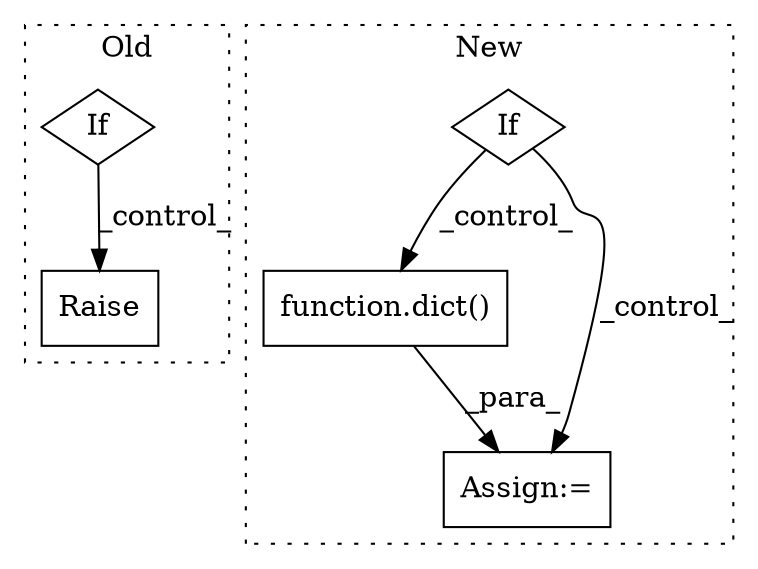 digraph G {
subgraph cluster0 {
1 [label="Raise" a="91" s="1950" l="6" shape="box"];
3 [label="If" a="96" s="1883" l="3" shape="diamond"];
label = "Old";
style="dotted";
}
subgraph cluster1 {
2 [label="function.dict()" a="75" s="2087" l="6" shape="box"];
4 [label="Assign:=" a="68" s="2190" l="3" shape="box"];
5 [label="If" a="96" s="1949" l="3" shape="diamond"];
label = "New";
style="dotted";
}
2 -> 4 [label="_para_"];
3 -> 1 [label="_control_"];
5 -> 2 [label="_control_"];
5 -> 4 [label="_control_"];
}